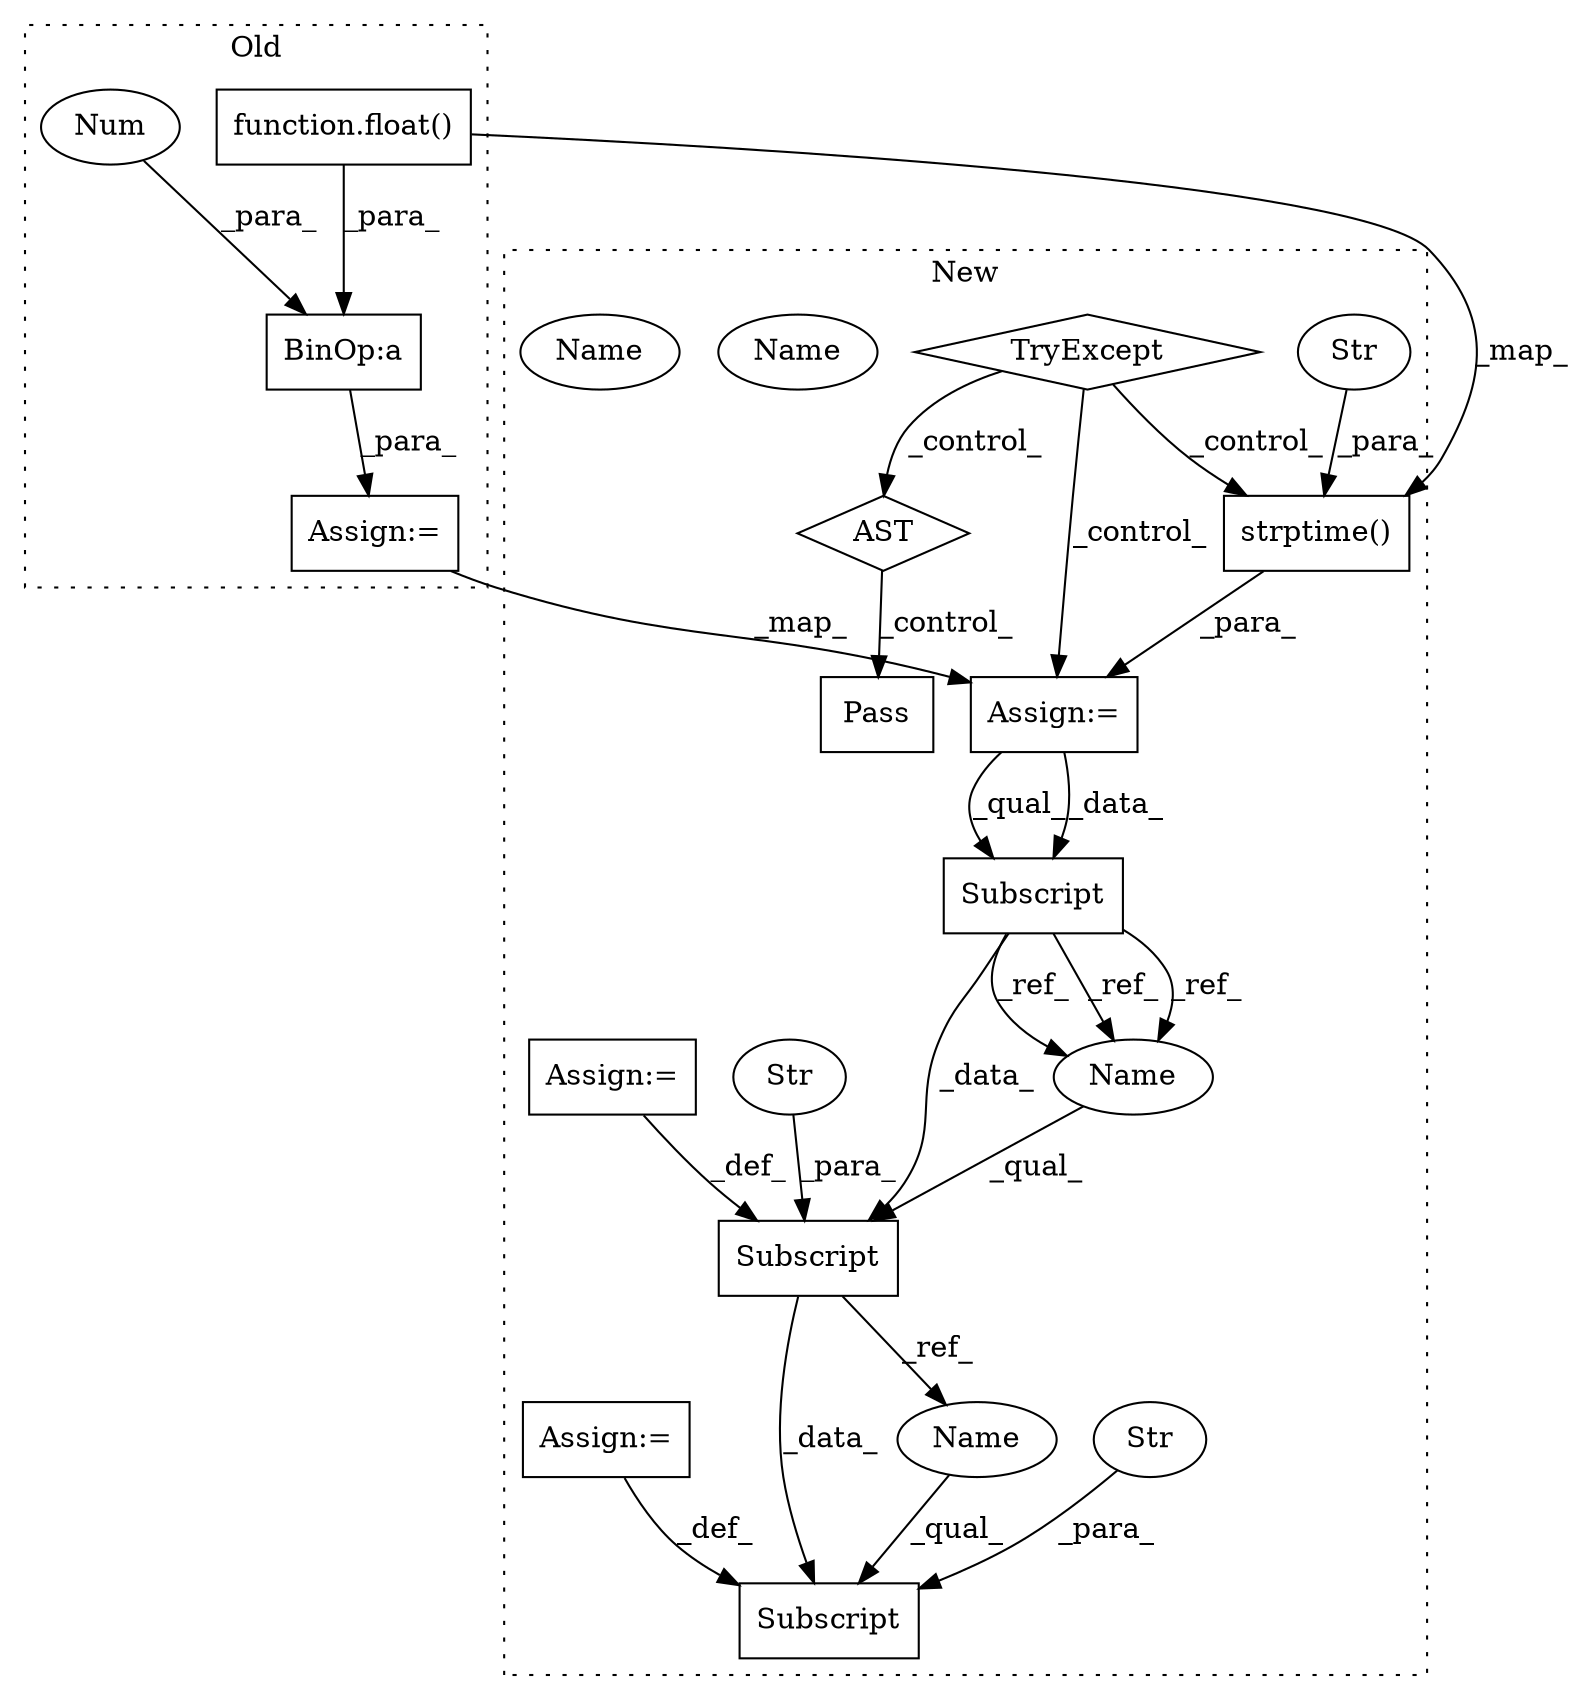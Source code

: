 digraph G {
subgraph cluster0 {
1 [label="function.float()" a="75" s="2851,2880" l="6,1" shape="box"];
3 [label="BinOp:a" a="82" s="2881" l="3" shape="box"];
7 [label="Num" a="76" s="2884" l="4" shape="ellipse"];
8 [label="Assign:=" a="68" s="2848" l="3" shape="box"];
label = "Old";
style="dotted";
}
subgraph cluster1 {
2 [label="strptime()" a="75" s="3239,3302" l="27,1" shape="box"];
4 [label="Str" a="66" s="3291" l="11" shape="ellipse"];
5 [label="TryExcept" a="71" s="3193" l="17" shape="diamond"];
6 [label="AST" a="2" s="3721,0" l="6,0" shape="diamond"];
9 [label="Assign:=" a="68" s="3236" l="3" shape="box"];
10 [label="Subscript" a="63" s="3601,0" l="30,0" shape="box"];
11 [label="Pass" a="62" s="3741" l="4" shape="box"];
12 [label="Subscript" a="63" s="3800,0" l="31,0" shape="box"];
13 [label="Str" a="66" s="3814" l="16" shape="ellipse"];
14 [label="Subscript" a="63" s="3754,0" l="23,0" shape="box"];
15 [label="Str" a="66" s="3768" l="8" shape="ellipse"];
16 [label="Assign:=" a="68" s="3777" l="3" shape="box"];
17 [label="Assign:=" a="68" s="3831" l="3" shape="box"];
18 [label="Name" a="87" s="3754" l="13" shape="ellipse"];
19 [label="Name" a="87" s="3800" l="13" shape="ellipse"];
20 [label="Name" a="87" s="3754" l="13" shape="ellipse"];
21 [label="Name" a="87" s="3754" l="13" shape="ellipse"];
label = "New";
style="dotted";
}
1 -> 2 [label="_map_"];
1 -> 3 [label="_para_"];
2 -> 9 [label="_para_"];
3 -> 8 [label="_para_"];
4 -> 2 [label="_para_"];
5 -> 2 [label="_control_"];
5 -> 6 [label="_control_"];
5 -> 9 [label="_control_"];
6 -> 11 [label="_control_"];
7 -> 3 [label="_para_"];
8 -> 9 [label="_map_"];
9 -> 10 [label="_qual_"];
9 -> 10 [label="_data_"];
10 -> 21 [label="_ref_"];
10 -> 21 [label="_ref_"];
10 -> 21 [label="_ref_"];
10 -> 14 [label="_data_"];
13 -> 12 [label="_para_"];
14 -> 19 [label="_ref_"];
14 -> 12 [label="_data_"];
15 -> 14 [label="_para_"];
16 -> 14 [label="_def_"];
17 -> 12 [label="_def_"];
19 -> 12 [label="_qual_"];
21 -> 14 [label="_qual_"];
}